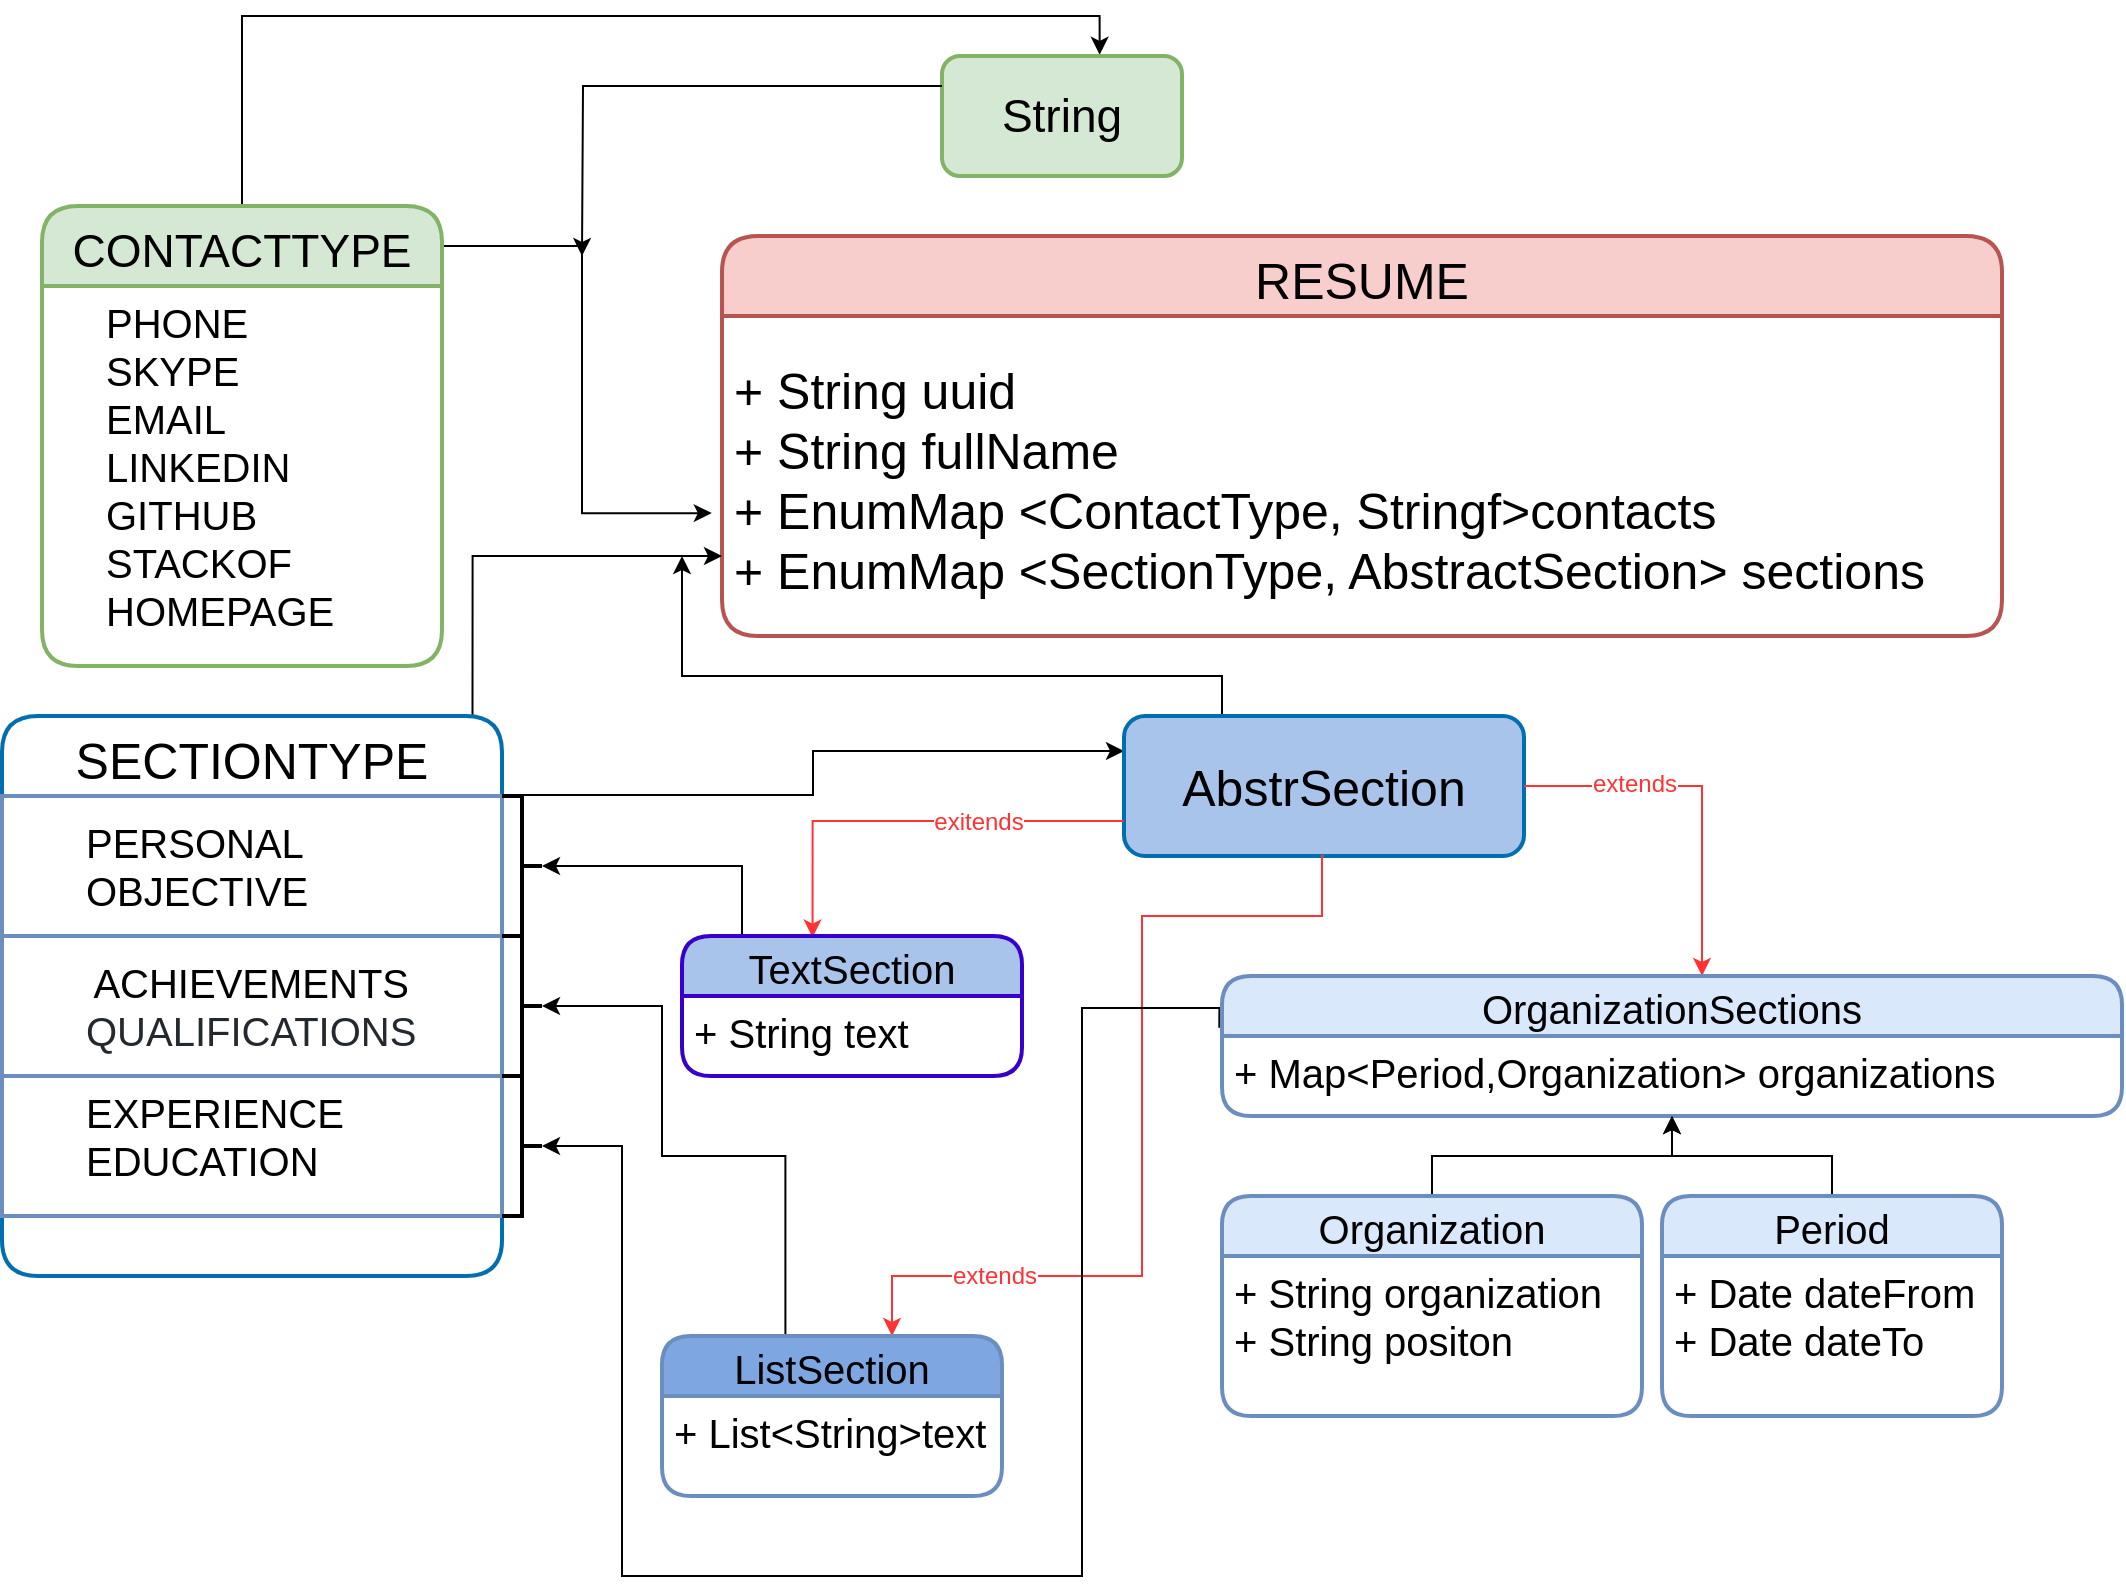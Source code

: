 <mxfile version="20.6.0" type="device"><diagram id="xHnygXkVBUR13RJTnsND" name="Страница 1"><mxGraphModel dx="6277" dy="3818" grid="1" gridSize="10" guides="1" tooltips="1" connect="1" arrows="1" fold="1" page="1" pageScale="1" pageWidth="827" pageHeight="1169" math="0" shadow="0"><root><mxCell id="0"/><mxCell id="1" parent="0"/><mxCell id="vL7ZrQ4FFCJlr0xHaImM-1" value="RESUME" style="swimlane;childLayout=stackLayout;horizontal=1;startSize=40;horizontalStack=0;rounded=1;fontSize=25;fontStyle=0;strokeWidth=2;resizeParent=0;resizeLast=1;shadow=0;dashed=0;align=center;fillColor=#f8cecc;strokeColor=#b85450;" vertex="1" parent="1"><mxGeometry x="-990" y="-864" width="640" height="200" as="geometry"/></mxCell><mxCell id="vL7ZrQ4FFCJlr0xHaImM-2" value="+ String uuid&#10;+ String fullName&#10;+ EnumMap &lt;ContactType, Stringf&gt;contacts&#10;+ EnumMap &lt;SectionType, AbstractSection&gt; sections" style="align=left;strokeColor=none;fillColor=none;spacingLeft=4;fontSize=25;verticalAlign=middle;resizable=0;rotatable=0;part=1;" vertex="1" parent="vL7ZrQ4FFCJlr0xHaImM-1"><mxGeometry y="40" width="640" height="160" as="geometry"/></mxCell><mxCell id="vL7ZrQ4FFCJlr0xHaImM-3" value="" style="edgeStyle=orthogonalEdgeStyle;rounded=0;orthogonalLoop=1;jettySize=auto;html=1;entryX=0;entryY=0.75;entryDx=0;entryDy=0;exitX=0.941;exitY=-0.001;exitDx=0;exitDy=0;exitPerimeter=0;" edge="1" parent="1" source="vL7ZrQ4FFCJlr0xHaImM-5" target="vL7ZrQ4FFCJlr0xHaImM-2"><mxGeometry relative="1" as="geometry"><mxPoint x="-1270" y="-544" as="sourcePoint"/><mxPoint x="-1185" y="-559" as="targetPoint"/></mxGeometry></mxCell><mxCell id="vL7ZrQ4FFCJlr0xHaImM-4" value="" style="edgeStyle=orthogonalEdgeStyle;rounded=0;orthogonalLoop=1;jettySize=auto;html=1;entryX=0;entryY=0.25;entryDx=0;entryDy=0;exitX=0.981;exitY=0.141;exitDx=0;exitDy=0;exitPerimeter=0;" edge="1" parent="1" source="vL7ZrQ4FFCJlr0xHaImM-5" target="vL7ZrQ4FFCJlr0xHaImM-15"><mxGeometry relative="1" as="geometry"><mxPoint x="-865" y="-509" as="targetPoint"/></mxGeometry></mxCell><mxCell id="vL7ZrQ4FFCJlr0xHaImM-5" value="SECTIONTYPE" style="swimlane;childLayout=stackLayout;horizontal=1;startSize=40;horizontalStack=0;rounded=1;fontSize=25;fontStyle=0;strokeWidth=2;resizeParent=0;resizeLast=1;shadow=0;dashed=0;align=center;fillColor=#FFFFFF;strokeColor=#006EAF;fontColor=#000000;" vertex="1" parent="1"><mxGeometry x="-1350" y="-624" width="250" height="280" as="geometry"/></mxCell><mxCell id="vL7ZrQ4FFCJlr0xHaImM-6" value="" style="group" vertex="1" connectable="0" parent="vL7ZrQ4FFCJlr0xHaImM-5"><mxGeometry y="40" width="250" height="240" as="geometry"/></mxCell><mxCell id="vL7ZrQ4FFCJlr0xHaImM-7" value="&lt;blockquote style=&quot;text-align: center; margin: 0px 0px 0px 40px; border: none; padding: 0px;&quot;&gt;&lt;span style=&quot;font-size: 20px; background-color: initial;&quot;&gt;ACHIEVEMENTS&lt;/span&gt;&lt;/blockquote&gt;&lt;blockquote style=&quot;text-align: center; margin: 0px 0px 0px 40px; border: none; padding: 0px;&quot;&gt;&lt;span style=&quot;color: rgb(36, 41, 47); background-color: rgb(255, 255, 255);&quot;&gt;&lt;font style=&quot;font-size: 20px;&quot;&gt;QUALIFICATIONS&lt;/font&gt;&lt;/span&gt;&lt;span style=&quot;background-color: initial; color: rgba(0, 0, 0, 0); font-size: 0px;&quot;&gt;3CmxGraphModel%3E%3Croot%3E%3CmxCell%20id%3D%220%22%2F%3E%3CmxCell%20id%3D%221%22%20parent%3D%220%22%2F%3E%3CmxCell%20id%3D%222%22%20value%3D%22%22%20style%3D%22strokeWidth%3D2%3Bhtml%3D1%3Bshape%3Dmxgraph.flowchart.annotation_2%3Balign%3Dleft%3BlabelPosition%3Dright%3BpointerEvents%3D1%3Brotation%3D-180%3B%22%20vertex%3D%221%22%20parent%3D%221%22%3E%3CmxGeometry%20x%3D%22-760%22%20y%3D%22320%22%20width%3D%2220%22%20height%3D%2270%22%20as%3D%22geometry%22%2F%3E%3C%2FmxCell%3E%3C%2Froot%3E%3C%2FmxGraphModel%3E&lt;/span&gt;&lt;/blockquote&gt;" style="rounded=0;whiteSpace=wrap;html=1;align=left;strokeColor=#6c8ebf;fillColor=#FFFFFF;strokeWidth=2;" vertex="1" parent="vL7ZrQ4FFCJlr0xHaImM-6"><mxGeometry y="70" width="250" height="70" as="geometry"/></mxCell><mxCell id="vL7ZrQ4FFCJlr0xHaImM-8" value="&lt;blockquote style=&quot;margin: 0 0 0 40px; border: none; padding: 0px;&quot;&gt;&lt;span style=&quot;background-color: initial; font-size: 20px;&quot;&gt;PERSONAL&lt;br&gt;&lt;/span&gt;&lt;span style=&quot;background-color: initial; font-size: 20px;&quot;&gt;OBJECTIVE&lt;/span&gt;&lt;/blockquote&gt;" style="rounded=0;whiteSpace=wrap;html=1;strokeColor=#6c8ebf;align=left;fillColor=#FFFFFF;strokeWidth=2;" vertex="1" parent="vL7ZrQ4FFCJlr0xHaImM-6"><mxGeometry width="250" height="70" as="geometry"/></mxCell><mxCell id="vL7ZrQ4FFCJlr0xHaImM-9" value="&lt;blockquote style=&quot;margin: 0 0 0 40px; border: none; padding: 0px;&quot;&gt;&lt;span style=&quot;font-size: 20px;&quot;&gt;EXPERIENCE&lt;br&gt;&lt;/span&gt;&lt;span style=&quot;font-size: 20px;&quot;&gt;EDUCATION&lt;/span&gt;&lt;/blockquote&gt;" style="rounded=0;whiteSpace=wrap;html=1;align=left;verticalAlign=top;strokeColor=#6c8ebf;fillColor=#FFFFFF;strokeWidth=2;" vertex="1" parent="vL7ZrQ4FFCJlr0xHaImM-6"><mxGeometry y="140" width="250" height="70" as="geometry"/></mxCell><mxCell id="vL7ZrQ4FFCJlr0xHaImM-10" value="" style="edgeStyle=orthogonalEdgeStyle;rounded=0;orthogonalLoop=1;jettySize=auto;html=1;exitX=0.5;exitY=0;exitDx=0;exitDy=0;entryX=0.657;entryY=-0.01;entryDx=0;entryDy=0;entryPerimeter=0;" edge="1" parent="1" source="vL7ZrQ4FFCJlr0xHaImM-12" target="vL7ZrQ4FFCJlr0xHaImM-16"><mxGeometry relative="1" as="geometry"><mxPoint x="-1210" y="-1084" as="sourcePoint"/><mxPoint x="-920" y="-1134" as="targetPoint"/></mxGeometry></mxCell><mxCell id="vL7ZrQ4FFCJlr0xHaImM-11" value="" style="edgeStyle=orthogonalEdgeStyle;rounded=0;orthogonalLoop=1;jettySize=auto;html=1;entryX=-0.008;entryY=0.616;entryDx=0;entryDy=0;exitX=1;exitY=0;exitDx=0;exitDy=0;entryPerimeter=0;" edge="1" parent="1" source="vL7ZrQ4FFCJlr0xHaImM-13" target="vL7ZrQ4FFCJlr0xHaImM-2"><mxGeometry relative="1" as="geometry"><mxPoint x="-1090.0" y="-134" as="targetPoint"/></mxGeometry></mxCell><mxCell id="vL7ZrQ4FFCJlr0xHaImM-12" value="CONTACTTYPE" style="swimlane;childLayout=stackLayout;horizontal=1;startSize=40;horizontalStack=0;rounded=1;fontSize=23;fontStyle=0;strokeWidth=2;resizeParent=0;resizeLast=1;shadow=0;dashed=0;align=center;fillColor=#d5e8d4;strokeColor=#82b366;" vertex="1" parent="1"><mxGeometry x="-1330" y="-879" width="200" height="230" as="geometry"/></mxCell><mxCell id="vL7ZrQ4FFCJlr0xHaImM-13" value="PHONE&#10;SKYPE&#10;EMAIL&#10;LINKEDIN&#10;GITHUB&#10;STACKOF&#10;HOMEPAGE" style="align=left;strokeColor=none;fillColor=none;spacingLeft=30;fontSize=20;verticalAlign=top;resizable=0;rotatable=0;part=1;" vertex="1" parent="vL7ZrQ4FFCJlr0xHaImM-12"><mxGeometry y="40" width="200" height="190" as="geometry"/></mxCell><mxCell id="vL7ZrQ4FFCJlr0xHaImM-14" value="" style="edgeStyle=orthogonalEdgeStyle;rounded=0;orthogonalLoop=1;jettySize=auto;html=1;exitX=0.25;exitY=0;exitDx=0;exitDy=0;" edge="1" parent="1" source="vL7ZrQ4FFCJlr0xHaImM-15"><mxGeometry relative="1" as="geometry"><mxPoint x="-1010" y="-704" as="targetPoint"/><Array as="points"><mxPoint x="-740" y="-644"/><mxPoint x="-1010" y="-644"/></Array></mxGeometry></mxCell><mxCell id="vL7ZrQ4FFCJlr0xHaImM-15" value="&lt;font color=&quot;#000000&quot;&gt;AbstrSection&lt;/font&gt;" style="whiteSpace=wrap;html=1;fontSize=25;fillColor=#A9C4EB;strokeColor=#006EAF;fontStyle=0;startSize=40;rounded=1;strokeWidth=2;shadow=0;dashed=0;fontColor=#ffffff;" vertex="1" parent="1"><mxGeometry x="-789" y="-624" width="200" height="70" as="geometry"/></mxCell><mxCell id="vL7ZrQ4FFCJlr0xHaImM-16" value="String&lt;br&gt;" style="whiteSpace=wrap;html=1;fontSize=23;fillColor=#d5e8d4;strokeColor=#82b366;fontStyle=0;startSize=40;rounded=1;strokeWidth=2;shadow=0;dashed=0;" vertex="1" parent="1"><mxGeometry x="-880" y="-954" width="120" height="60" as="geometry"/></mxCell><mxCell id="vL7ZrQ4FFCJlr0xHaImM-17" value="" style="edgeStyle=orthogonalEdgeStyle;rounded=0;orthogonalLoop=1;jettySize=auto;html=1;exitX=0;exitY=0.25;exitDx=0;exitDy=0;" edge="1" parent="1" source="vL7ZrQ4FFCJlr0xHaImM-16"><mxGeometry relative="1" as="geometry"><mxPoint x="-1010" y="-1014" as="sourcePoint"/><mxPoint x="-1060" y="-854" as="targetPoint"/></mxGeometry></mxCell><mxCell id="vL7ZrQ4FFCJlr0xHaImM-18" value="" style="strokeWidth=2;html=1;shape=mxgraph.flowchart.annotation_2;align=left;labelPosition=right;pointerEvents=1;rotation=-180;" vertex="1" parent="1"><mxGeometry x="-1100" y="-444" width="20" height="70" as="geometry"/></mxCell><mxCell id="vL7ZrQ4FFCJlr0xHaImM-19" value="" style="edgeStyle=orthogonalEdgeStyle;rounded=0;orthogonalLoop=1;jettySize=auto;html=1;fontSize=20;exitX=0;exitY=0.75;exitDx=0;exitDy=0;entryX=0.384;entryY=0.011;entryDx=0;entryDy=0;entryPerimeter=0;strokeColor=#FF3333;" edge="1" parent="1" source="vL7ZrQ4FFCJlr0xHaImM-15" target="vL7ZrQ4FFCJlr0xHaImM-26"><mxGeometry relative="1" as="geometry"><mxPoint x="-910" y="-544" as="targetPoint"/></mxGeometry></mxCell><mxCell id="vL7ZrQ4FFCJlr0xHaImM-20" value="&lt;font color=&quot;#ff3333&quot;&gt;exitends&lt;/font&gt;" style="edgeLabel;html=1;align=center;verticalAlign=middle;resizable=0;points=[];fontSize=12;fontColor=#000000;" vertex="1" connectable="0" parent="vL7ZrQ4FFCJlr0xHaImM-19"><mxGeometry x="-0.311" relative="1" as="geometry"><mxPoint as="offset"/></mxGeometry></mxCell><mxCell id="vL7ZrQ4FFCJlr0xHaImM-21" value="" style="edgeStyle=orthogonalEdgeStyle;rounded=0;orthogonalLoop=1;jettySize=auto;html=1;fontSize=20;exitX=1;exitY=0.5;exitDx=0;exitDy=0;strokeColor=#FF3333;" edge="1" parent="1" source="vL7ZrQ4FFCJlr0xHaImM-15" target="vL7ZrQ4FFCJlr0xHaImM-29"><mxGeometry relative="1" as="geometry"><Array as="points"><mxPoint x="-500" y="-589"/></Array></mxGeometry></mxCell><mxCell id="vL7ZrQ4FFCJlr0xHaImM-22" value="&lt;font color=&quot;#ff3333&quot; style=&quot;font-size: 12px;&quot;&gt;extends&lt;/font&gt;" style="edgeLabel;html=1;align=center;verticalAlign=middle;resizable=0;points=[];fontSize=20;fontColor=#000000;" vertex="1" connectable="0" parent="vL7ZrQ4FFCJlr0xHaImM-21"><mxGeometry x="-0.112" y="3" relative="1" as="geometry"><mxPoint x="-27" y="-2" as="offset"/></mxGeometry></mxCell><mxCell id="vL7ZrQ4FFCJlr0xHaImM-23" value="" style="edgeStyle=orthogonalEdgeStyle;rounded=0;orthogonalLoop=1;jettySize=auto;html=1;fontSize=20;exitX=0.5;exitY=1;exitDx=0;exitDy=0;strokeColor=#FF3333;" edge="1" parent="1" source="vL7ZrQ4FFCJlr0xHaImM-15" target="vL7ZrQ4FFCJlr0xHaImM-32"><mxGeometry relative="1" as="geometry"><Array as="points"><mxPoint x="-690" y="-524"/><mxPoint x="-780" y="-524"/><mxPoint x="-780" y="-344"/><mxPoint x="-905" y="-344"/></Array></mxGeometry></mxCell><mxCell id="vL7ZrQ4FFCJlr0xHaImM-24" value="&lt;font color=&quot;#ff3333&quot;&gt;extends&lt;/font&gt;" style="edgeLabel;html=1;align=center;verticalAlign=middle;resizable=0;points=[];fontSize=12;fontColor=#000000;" vertex="1" connectable="0" parent="vL7ZrQ4FFCJlr0xHaImM-23"><mxGeometry x="0.646" y="-3" relative="1" as="geometry"><mxPoint y="3" as="offset"/></mxGeometry></mxCell><mxCell id="vL7ZrQ4FFCJlr0xHaImM-25" value="" style="edgeStyle=orthogonalEdgeStyle;rounded=0;orthogonalLoop=1;jettySize=auto;html=1;fontFamily=Helvetica;fontSize=20;fontColor=#000000;entryX=0;entryY=0.5;entryDx=0;entryDy=0;entryPerimeter=0;" edge="1" parent="1" source="vL7ZrQ4FFCJlr0xHaImM-26" target="vL7ZrQ4FFCJlr0xHaImM-40"><mxGeometry relative="1" as="geometry"><mxPoint x="-1040" y="-594" as="targetPoint"/><Array as="points"><mxPoint x="-980" y="-549"/></Array></mxGeometry></mxCell><mxCell id="vL7ZrQ4FFCJlr0xHaImM-26" value="TextSection" style="swimlane;childLayout=stackLayout;horizontal=1;startSize=30;horizontalStack=0;rounded=1;fontSize=20;fontStyle=0;strokeWidth=2;resizeParent=0;resizeLast=1;shadow=0;dashed=0;align=center;strokeColor=#3700CC;fillColor=#A9C4EB;arcSize=16;fontColor=#000000;" vertex="1" parent="1"><mxGeometry x="-1010" y="-514" width="170" height="70" as="geometry"/></mxCell><mxCell id="vL7ZrQ4FFCJlr0xHaImM-27" value="+ String text&#10;" style="align=left;strokeColor=none;fillColor=none;spacingLeft=4;fontSize=20;verticalAlign=top;resizable=0;rotatable=0;part=1;" vertex="1" parent="vL7ZrQ4FFCJlr0xHaImM-26"><mxGeometry y="30" width="170" height="40" as="geometry"/></mxCell><mxCell id="vL7ZrQ4FFCJlr0xHaImM-28" value="" style="edgeStyle=orthogonalEdgeStyle;rounded=0;orthogonalLoop=1;jettySize=auto;html=1;fontSize=20;exitX=-0.003;exitY=0.37;exitDx=0;exitDy=0;exitPerimeter=0;entryX=0;entryY=0.5;entryDx=0;entryDy=0;entryPerimeter=0;" edge="1" parent="1" source="vL7ZrQ4FFCJlr0xHaImM-29" target="vL7ZrQ4FFCJlr0xHaImM-18"><mxGeometry relative="1" as="geometry"><mxPoint x="-750" y="-464" as="sourcePoint"/><mxPoint x="-990" y="-384" as="targetPoint"/><Array as="points"><mxPoint x="-741" y="-478"/><mxPoint x="-810" y="-478"/><mxPoint x="-810" y="-194"/><mxPoint x="-1040" y="-194"/><mxPoint x="-1040" y="-409"/></Array></mxGeometry></mxCell><mxCell id="vL7ZrQ4FFCJlr0xHaImM-29" value="OrganizationSections" style="swimlane;childLayout=stackLayout;horizontal=1;startSize=30;horizontalStack=0;rounded=1;fontSize=20;fontStyle=0;strokeWidth=2;resizeParent=0;resizeLast=1;shadow=0;dashed=0;align=center;strokeColor=#6c8ebf;fillColor=#dae8fc;arcSize=16;" vertex="1" parent="1"><mxGeometry x="-740" y="-494" width="450" height="70" as="geometry"/></mxCell><mxCell id="vL7ZrQ4FFCJlr0xHaImM-30" value="+ Map&lt;Period,Organization&gt; organizations&#10;" style="align=left;strokeColor=none;fillColor=none;spacingLeft=4;fontSize=20;verticalAlign=top;resizable=0;rotatable=0;part=1;" vertex="1" parent="vL7ZrQ4FFCJlr0xHaImM-29"><mxGeometry y="30" width="450" height="40" as="geometry"/></mxCell><mxCell id="vL7ZrQ4FFCJlr0xHaImM-31" value="" style="edgeStyle=orthogonalEdgeStyle;rounded=0;orthogonalLoop=1;jettySize=auto;html=1;fontFamily=Helvetica;fontSize=20;fontColor=#000000;entryX=0;entryY=0.5;entryDx=0;entryDy=0;entryPerimeter=0;exitX=0.363;exitY=0.055;exitDx=0;exitDy=0;exitPerimeter=0;" edge="1" parent="1" source="vL7ZrQ4FFCJlr0xHaImM-32" target="vL7ZrQ4FFCJlr0xHaImM-41"><mxGeometry relative="1" as="geometry"><mxPoint x="-960" y="-404" as="sourcePoint"/><mxPoint x="-1020" y="-474" as="targetPoint"/><Array as="points"><mxPoint x="-958" y="-404"/><mxPoint x="-1020" y="-404"/><mxPoint x="-1020" y="-479"/></Array></mxGeometry></mxCell><mxCell id="vL7ZrQ4FFCJlr0xHaImM-32" value="ListSection" style="swimlane;childLayout=stackLayout;horizontal=1;startSize=30;horizontalStack=0;rounded=1;fontSize=20;fontStyle=0;strokeWidth=2;resizeParent=0;resizeLast=1;shadow=0;dashed=0;align=center;strokeColor=#6c8ebf;fillColor=#7EA6E0;arcSize=16;" vertex="1" parent="1"><mxGeometry x="-1020" y="-314" width="170" height="80" as="geometry"/></mxCell><mxCell id="vL7ZrQ4FFCJlr0xHaImM-33" value="+ List&lt;String&gt;text&#10;" style="align=left;strokeColor=none;fillColor=none;spacingLeft=4;fontSize=20;verticalAlign=top;resizable=0;rotatable=0;part=1;" vertex="1" parent="vL7ZrQ4FFCJlr0xHaImM-32"><mxGeometry y="30" width="170" height="50" as="geometry"/></mxCell><mxCell id="vL7ZrQ4FFCJlr0xHaImM-34" value="" style="edgeStyle=orthogonalEdgeStyle;rounded=0;orthogonalLoop=1;jettySize=auto;html=1;fontSize=20;entryX=0.5;entryY=1;entryDx=0;entryDy=0;" edge="1" parent="1" source="vL7ZrQ4FFCJlr0xHaImM-35" target="vL7ZrQ4FFCJlr0xHaImM-30"><mxGeometry relative="1" as="geometry"><mxPoint x="-560" y="-354" as="targetPoint"/></mxGeometry></mxCell><mxCell id="vL7ZrQ4FFCJlr0xHaImM-35" value="Organization" style="swimlane;childLayout=stackLayout;horizontal=1;startSize=30;horizontalStack=0;rounded=1;fontSize=20;fontStyle=0;strokeWidth=2;resizeParent=0;resizeLast=1;shadow=0;dashed=0;align=center;strokeColor=#6c8ebf;fillColor=#dae8fc;arcSize=16;" vertex="1" parent="1"><mxGeometry x="-740" y="-384" width="210" height="110" as="geometry"/></mxCell><mxCell id="vL7ZrQ4FFCJlr0xHaImM-36" value="+ String organization&#10;+ String positon&#10;" style="align=left;strokeColor=none;fillColor=none;spacingLeft=4;fontSize=20;verticalAlign=top;resizable=0;rotatable=0;part=1;" vertex="1" parent="vL7ZrQ4FFCJlr0xHaImM-35"><mxGeometry y="30" width="210" height="80" as="geometry"/></mxCell><mxCell id="vL7ZrQ4FFCJlr0xHaImM-37" value="" style="edgeStyle=orthogonalEdgeStyle;rounded=0;orthogonalLoop=1;jettySize=auto;html=1;fontFamily=Helvetica;fontSize=20;fontColor=#000000;" edge="1" parent="1" source="vL7ZrQ4FFCJlr0xHaImM-38" target="vL7ZrQ4FFCJlr0xHaImM-30"><mxGeometry relative="1" as="geometry"/></mxCell><mxCell id="vL7ZrQ4FFCJlr0xHaImM-38" value="Period" style="swimlane;childLayout=stackLayout;horizontal=1;startSize=30;horizontalStack=0;rounded=1;fontSize=20;fontStyle=0;strokeWidth=2;resizeParent=0;resizeLast=1;shadow=0;dashed=0;align=center;strokeColor=#6c8ebf;fillColor=#dae8fc;arcSize=16;" vertex="1" parent="1"><mxGeometry x="-520" y="-384" width="170" height="110" as="geometry"/></mxCell><mxCell id="vL7ZrQ4FFCJlr0xHaImM-39" value="+ Date dateFrom&#10;+ Date dateTo" style="align=left;strokeColor=none;fillColor=none;spacingLeft=4;fontSize=20;verticalAlign=top;resizable=0;rotatable=0;part=1;" vertex="1" parent="vL7ZrQ4FFCJlr0xHaImM-38"><mxGeometry y="30" width="170" height="80" as="geometry"/></mxCell><mxCell id="vL7ZrQ4FFCJlr0xHaImM-40" value="" style="strokeWidth=2;html=1;shape=mxgraph.flowchart.annotation_2;align=left;labelPosition=right;pointerEvents=1;rotation=-180;" vertex="1" parent="1"><mxGeometry x="-1100" y="-584" width="20" height="70" as="geometry"/></mxCell><mxCell id="vL7ZrQ4FFCJlr0xHaImM-41" value="" style="strokeWidth=2;html=1;shape=mxgraph.flowchart.annotation_2;align=left;labelPosition=right;pointerEvents=1;rotation=-180;" vertex="1" parent="1"><mxGeometry x="-1100" y="-514" width="20" height="70" as="geometry"/></mxCell></root></mxGraphModel></diagram></mxfile>